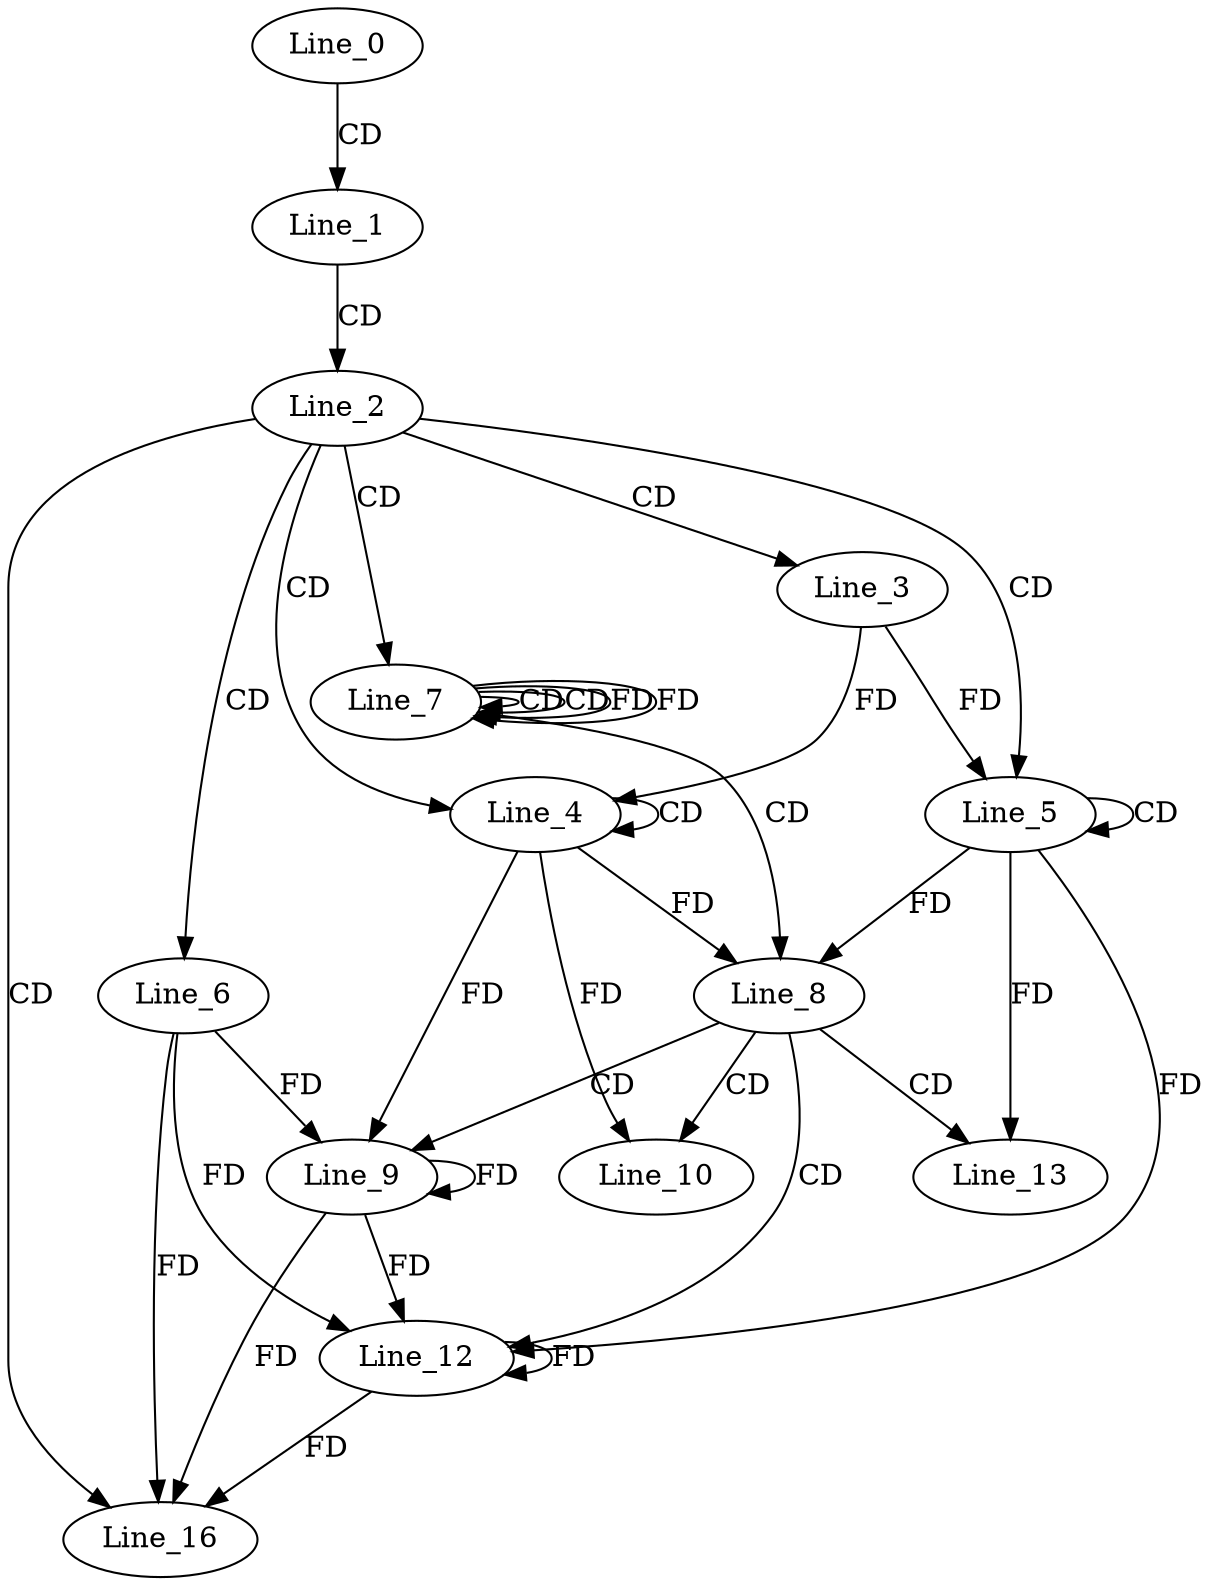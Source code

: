 digraph G {
  Line_0;
  Line_1;
  Line_2;
  Line_3;
  Line_4;
  Line_4;
  Line_5;
  Line_5;
  Line_6;
  Line_7;
  Line_7;
  Line_7;
  Line_8;
  Line_9;
  Line_10;
  Line_12;
  Line_13;
  Line_16;
  Line_0 -> Line_1 [ label="CD" ];
  Line_1 -> Line_2 [ label="CD" ];
  Line_2 -> Line_3 [ label="CD" ];
  Line_2 -> Line_4 [ label="CD" ];
  Line_4 -> Line_4 [ label="CD" ];
  Line_3 -> Line_4 [ label="FD" ];
  Line_2 -> Line_5 [ label="CD" ];
  Line_5 -> Line_5 [ label="CD" ];
  Line_3 -> Line_5 [ label="FD" ];
  Line_2 -> Line_6 [ label="CD" ];
  Line_2 -> Line_7 [ label="CD" ];
  Line_7 -> Line_7 [ label="CD" ];
  Line_7 -> Line_7 [ label="CD" ];
  Line_7 -> Line_7 [ label="FD" ];
  Line_7 -> Line_8 [ label="CD" ];
  Line_4 -> Line_8 [ label="FD" ];
  Line_5 -> Line_8 [ label="FD" ];
  Line_8 -> Line_9 [ label="CD" ];
  Line_9 -> Line_9 [ label="FD" ];
  Line_6 -> Line_9 [ label="FD" ];
  Line_4 -> Line_9 [ label="FD" ];
  Line_8 -> Line_10 [ label="CD" ];
  Line_4 -> Line_10 [ label="FD" ];
  Line_8 -> Line_12 [ label="CD" ];
  Line_9 -> Line_12 [ label="FD" ];
  Line_12 -> Line_12 [ label="FD" ];
  Line_6 -> Line_12 [ label="FD" ];
  Line_5 -> Line_12 [ label="FD" ];
  Line_8 -> Line_13 [ label="CD" ];
  Line_5 -> Line_13 [ label="FD" ];
  Line_2 -> Line_16 [ label="CD" ];
  Line_9 -> Line_16 [ label="FD" ];
  Line_12 -> Line_16 [ label="FD" ];
  Line_6 -> Line_16 [ label="FD" ];
  Line_7 -> Line_7 [ label="FD" ];
}
